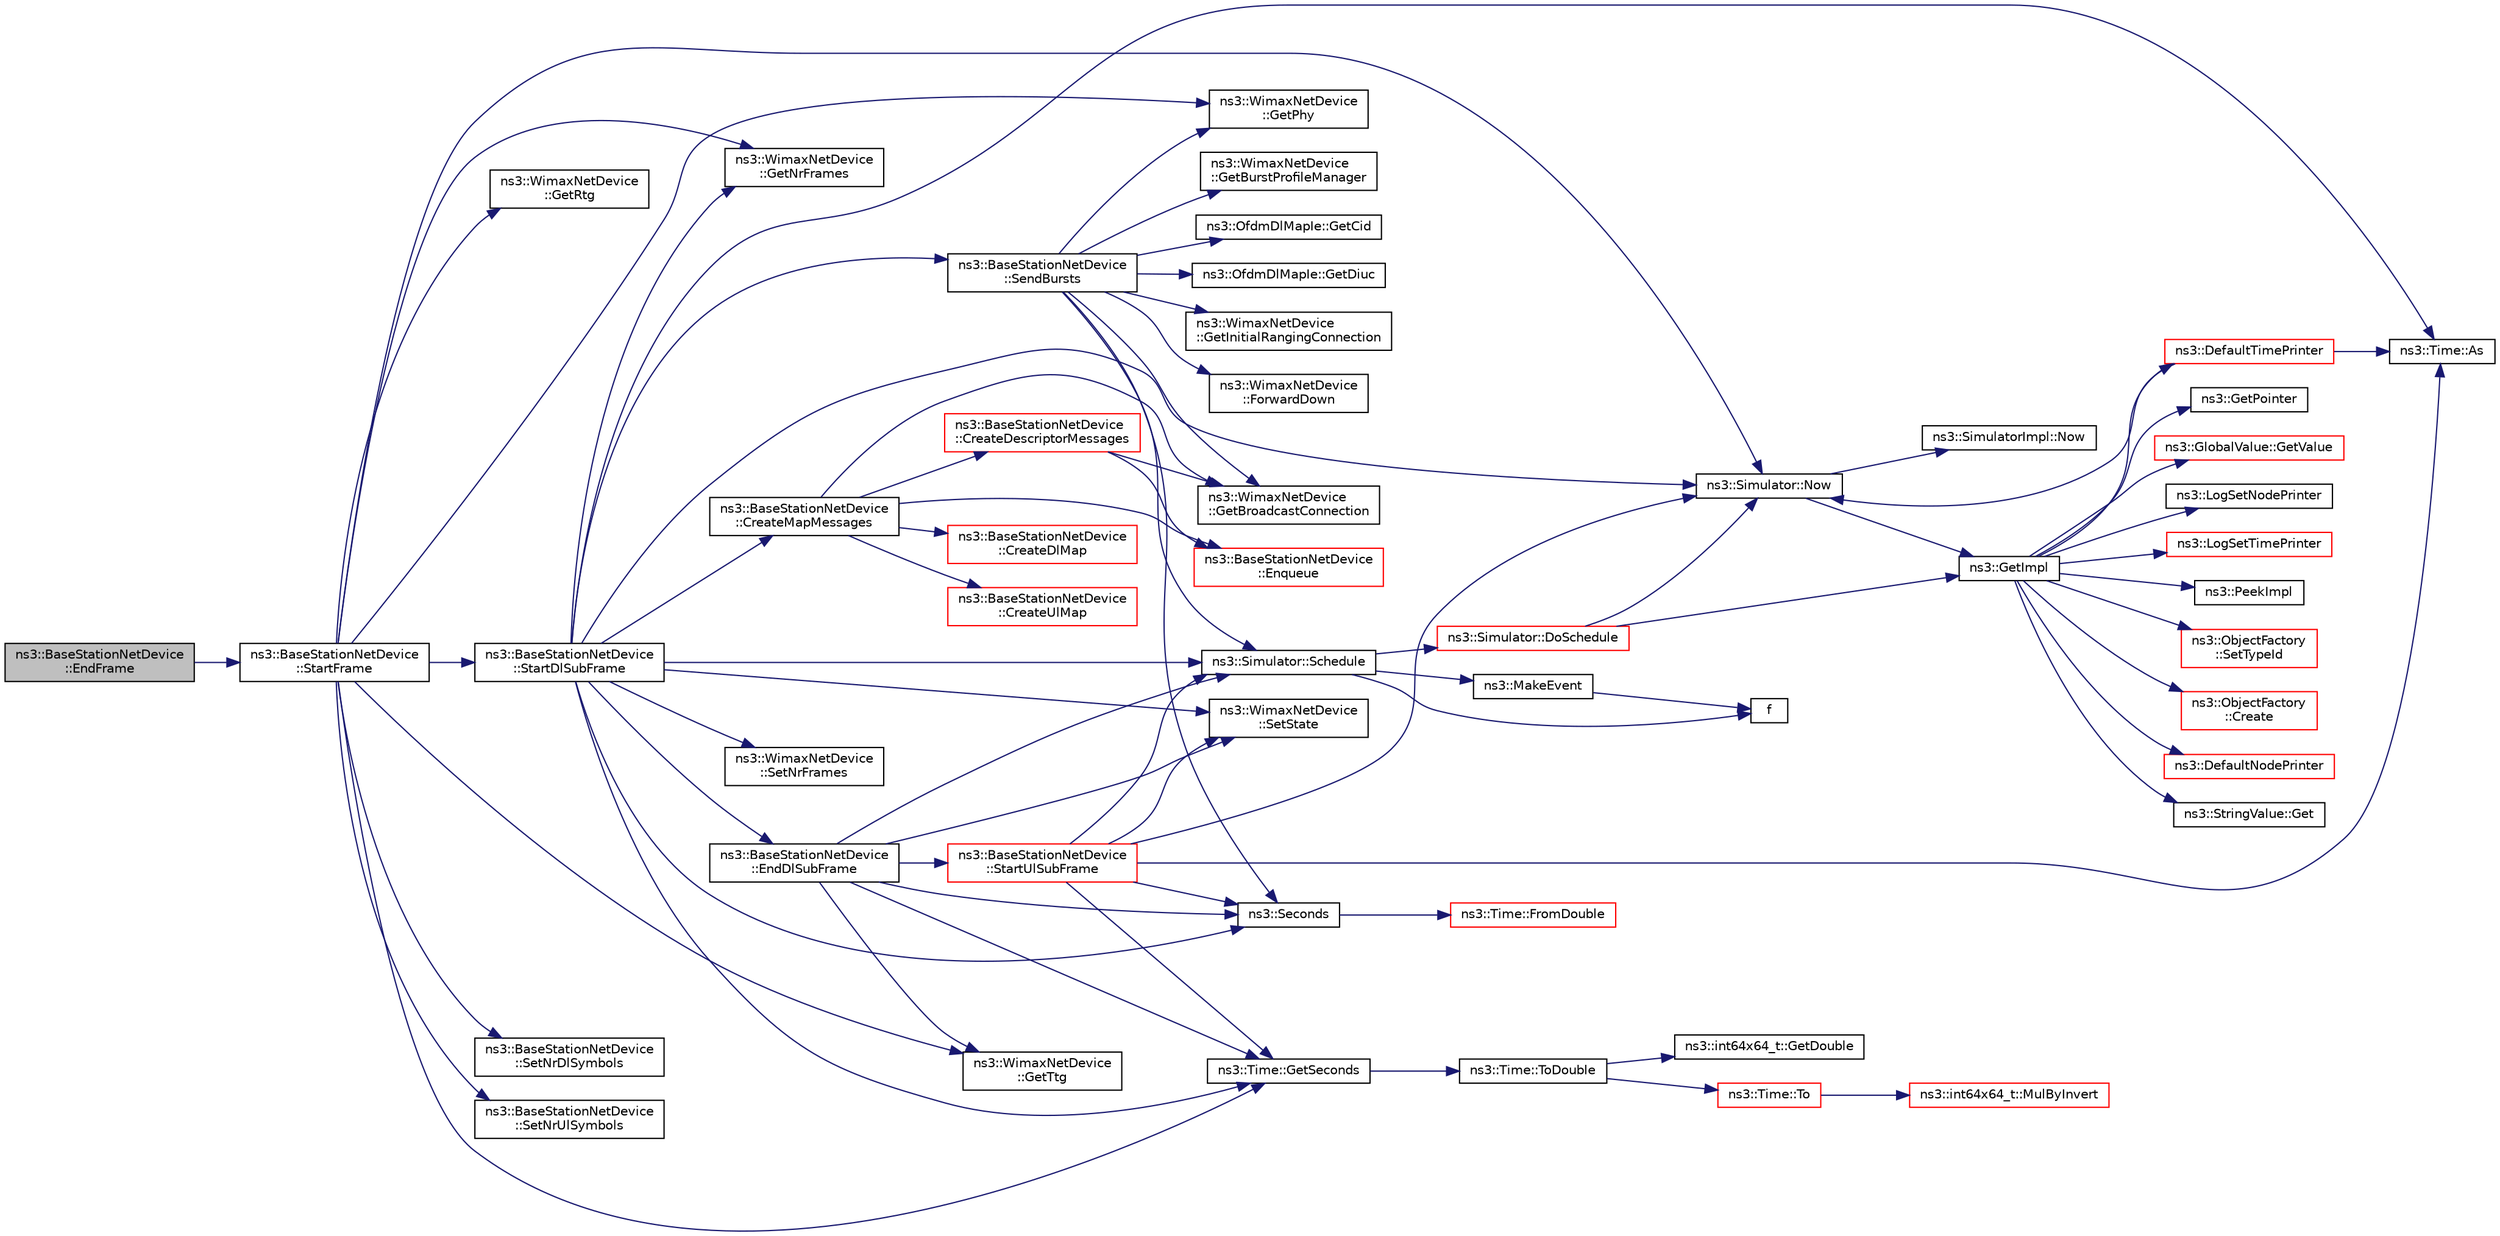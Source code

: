 digraph "ns3::BaseStationNetDevice::EndFrame"
{
 // LATEX_PDF_SIZE
  edge [fontname="Helvetica",fontsize="10",labelfontname="Helvetica",labelfontsize="10"];
  node [fontname="Helvetica",fontsize="10",shape=record];
  rankdir="LR";
  Node1 [label="ns3::BaseStationNetDevice\l::EndFrame",height=0.2,width=0.4,color="black", fillcolor="grey75", style="filled", fontcolor="black",tooltip="End frame function."];
  Node1 -> Node2 [color="midnightblue",fontsize="10",style="solid",fontname="Helvetica"];
  Node2 [label="ns3::BaseStationNetDevice\l::StartFrame",height=0.2,width=0.4,color="black", fillcolor="white", style="filled",URL="$classns3_1_1_base_station_net_device.html#a5c6904d46b239de002ea4d947c996099",tooltip="Start frame function."];
  Node2 -> Node3 [color="midnightblue",fontsize="10",style="solid",fontname="Helvetica"];
  Node3 [label="ns3::WimaxNetDevice\l::GetNrFrames",height=0.2,width=0.4,color="black", fillcolor="white", style="filled",URL="$classns3_1_1_wimax_net_device.html#a2db23ab911a2df326614d4dd42290932",tooltip="Get the number of frames."];
  Node2 -> Node4 [color="midnightblue",fontsize="10",style="solid",fontname="Helvetica"];
  Node4 [label="ns3::WimaxNetDevice\l::GetPhy",height=0.2,width=0.4,color="black", fillcolor="white", style="filled",URL="$classns3_1_1_wimax_net_device.html#a6a815b32ac3f6e44e5cad9d5350b7b5e",tooltip="Get the physical layer object."];
  Node2 -> Node5 [color="midnightblue",fontsize="10",style="solid",fontname="Helvetica"];
  Node5 [label="ns3::WimaxNetDevice\l::GetRtg",height=0.2,width=0.4,color="black", fillcolor="white", style="filled",URL="$classns3_1_1_wimax_net_device.html#ac29943ec748fea0aac9353fab1864be7",tooltip="Get receive/transmit transition gap."];
  Node2 -> Node6 [color="midnightblue",fontsize="10",style="solid",fontname="Helvetica"];
  Node6 [label="ns3::Time::GetSeconds",height=0.2,width=0.4,color="black", fillcolor="white", style="filled",URL="$classns3_1_1_time.html#a27cb7c22324e0447740929b024dbeb66",tooltip="Get an approximation of the time stored in this instance in the indicated unit."];
  Node6 -> Node7 [color="midnightblue",fontsize="10",style="solid",fontname="Helvetica"];
  Node7 [label="ns3::Time::ToDouble",height=0.2,width=0.4,color="black", fillcolor="white", style="filled",URL="$classns3_1_1_time.html#a1f1f3acb86e4ed17643ef4a9ed1564fe",tooltip="Get the Time value expressed in a particular unit."];
  Node7 -> Node8 [color="midnightblue",fontsize="10",style="solid",fontname="Helvetica"];
  Node8 [label="ns3::int64x64_t::GetDouble",height=0.2,width=0.4,color="black", fillcolor="white", style="filled",URL="$classns3_1_1int64x64__t.html#ad4fd5a21e426f206aca10112cf5f4948",tooltip="Get this value as a double."];
  Node7 -> Node9 [color="midnightblue",fontsize="10",style="solid",fontname="Helvetica"];
  Node9 [label="ns3::Time::To",height=0.2,width=0.4,color="red", fillcolor="white", style="filled",URL="$classns3_1_1_time.html#a0d851a1d99e3bc29625cc91cbf15e039",tooltip="Get the Time value expressed in a particular unit."];
  Node9 -> Node10 [color="midnightblue",fontsize="10",style="solid",fontname="Helvetica"];
  Node10 [label="ns3::int64x64_t::MulByInvert",height=0.2,width=0.4,color="red", fillcolor="white", style="filled",URL="$classns3_1_1int64x64__t.html#a57c020ccad8624bebf8f1ab8f6bb1e6e",tooltip="Multiply this value by a Q0.128 value, presumably representing an inverse, completing a division oper..."];
  Node2 -> Node20 [color="midnightblue",fontsize="10",style="solid",fontname="Helvetica"];
  Node20 [label="ns3::WimaxNetDevice\l::GetTtg",height=0.2,width=0.4,color="black", fillcolor="white", style="filled",URL="$classns3_1_1_wimax_net_device.html#a4762a7cc1722f058eea7539494a05f29",tooltip="Get transmission/receive transition gap."];
  Node2 -> Node21 [color="midnightblue",fontsize="10",style="solid",fontname="Helvetica"];
  Node21 [label="ns3::Simulator::Now",height=0.2,width=0.4,color="black", fillcolor="white", style="filled",URL="$classns3_1_1_simulator.html#ac3178fa975b419f7875e7105be122800",tooltip="Return the current simulation virtual time."];
  Node21 -> Node22 [color="midnightblue",fontsize="10",style="solid",fontname="Helvetica"];
  Node22 [label="ns3::GetImpl",height=0.2,width=0.4,color="black", fillcolor="white", style="filled",URL="$group__simulator.html#ga42eb4eddad41528d4d99794a3dae3fd0",tooltip="Get the SimulatorImpl singleton."];
  Node22 -> Node23 [color="midnightblue",fontsize="10",style="solid",fontname="Helvetica"];
  Node23 [label="ns3::ObjectFactory\l::Create",height=0.2,width=0.4,color="red", fillcolor="white", style="filled",URL="$classns3_1_1_object_factory.html#a52eda277f4aaab54266134ba48102ad7",tooltip="Create an Object instance of the configured TypeId."];
  Node22 -> Node53 [color="midnightblue",fontsize="10",style="solid",fontname="Helvetica"];
  Node53 [label="ns3::DefaultNodePrinter",height=0.2,width=0.4,color="red", fillcolor="white", style="filled",URL="$group__logging.html#gac4c06cbbed12229d85991ced145f6be2",tooltip="Default node id printer implementation."];
  Node22 -> Node56 [color="midnightblue",fontsize="10",style="solid",fontname="Helvetica"];
  Node56 [label="ns3::DefaultTimePrinter",height=0.2,width=0.4,color="red", fillcolor="white", style="filled",URL="$namespacens3.html#ae01c3c7786b644dfb8a0bb8f1201b269",tooltip="Default Time printer."];
  Node56 -> Node57 [color="midnightblue",fontsize="10",style="solid",fontname="Helvetica"];
  Node57 [label="ns3::Time::As",height=0.2,width=0.4,color="black", fillcolor="white", style="filled",URL="$classns3_1_1_time.html#ad5198e31c2512226ca0e58b31fad7fd0",tooltip="Attach a unit to a Time, to facilitate output in a specific unit."];
  Node56 -> Node21 [color="midnightblue",fontsize="10",style="solid",fontname="Helvetica"];
  Node22 -> Node59 [color="midnightblue",fontsize="10",style="solid",fontname="Helvetica"];
  Node59 [label="ns3::StringValue::Get",height=0.2,width=0.4,color="black", fillcolor="white", style="filled",URL="$classns3_1_1_string_value.html#a6f208c2778fe1c7882e5cb429b8326ae",tooltip=" "];
  Node22 -> Node60 [color="midnightblue",fontsize="10",style="solid",fontname="Helvetica"];
  Node60 [label="ns3::GetPointer",height=0.2,width=0.4,color="black", fillcolor="white", style="filled",URL="$namespacens3.html#ab4e173cdfd43d17c1a40d5348510a670",tooltip=" "];
  Node22 -> Node61 [color="midnightblue",fontsize="10",style="solid",fontname="Helvetica"];
  Node61 [label="ns3::GlobalValue::GetValue",height=0.2,width=0.4,color="red", fillcolor="white", style="filled",URL="$classns3_1_1_global_value.html#a48a99242193fb69609a17332733e8600",tooltip="Get the value."];
  Node22 -> Node63 [color="midnightblue",fontsize="10",style="solid",fontname="Helvetica"];
  Node63 [label="ns3::LogSetNodePrinter",height=0.2,width=0.4,color="black", fillcolor="white", style="filled",URL="$namespacens3.html#aebac73305345f2e2803fdeb102a7705e",tooltip="Set the LogNodePrinter function to be used to prepend log messages with the node id."];
  Node22 -> Node64 [color="midnightblue",fontsize="10",style="solid",fontname="Helvetica"];
  Node64 [label="ns3::LogSetTimePrinter",height=0.2,width=0.4,color="red", fillcolor="white", style="filled",URL="$namespacens3.html#a46cd76678f7da29799d1b41994e12ec1",tooltip="Set the TimePrinter function to be used to prepend log messages with the simulation time."];
  Node22 -> Node69 [color="midnightblue",fontsize="10",style="solid",fontname="Helvetica"];
  Node69 [label="ns3::PeekImpl",height=0.2,width=0.4,color="black", fillcolor="white", style="filled",URL="$group__simulator.html#ga233c5c38de117e4e4a5a9cd168694792",tooltip="Get the static SimulatorImpl instance."];
  Node22 -> Node70 [color="midnightblue",fontsize="10",style="solid",fontname="Helvetica"];
  Node70 [label="ns3::ObjectFactory\l::SetTypeId",height=0.2,width=0.4,color="red", fillcolor="white", style="filled",URL="$classns3_1_1_object_factory.html#a77dcd099064038a1eb7a6b8251229ec3",tooltip="Set the TypeId of the Objects to be created by this factory."];
  Node21 -> Node71 [color="midnightblue",fontsize="10",style="solid",fontname="Helvetica"];
  Node71 [label="ns3::SimulatorImpl::Now",height=0.2,width=0.4,color="black", fillcolor="white", style="filled",URL="$classns3_1_1_simulator_impl.html#aa516c50060846adc6fd316e83ef0797c",tooltip="Return the current simulation virtual time."];
  Node2 -> Node72 [color="midnightblue",fontsize="10",style="solid",fontname="Helvetica"];
  Node72 [label="ns3::BaseStationNetDevice\l::SetNrDlSymbols",height=0.2,width=0.4,color="black", fillcolor="white", style="filled",URL="$classns3_1_1_base_station_net_device.html#a4432114996159479b03d7735d5716bf7",tooltip=" "];
  Node2 -> Node73 [color="midnightblue",fontsize="10",style="solid",fontname="Helvetica"];
  Node73 [label="ns3::BaseStationNetDevice\l::SetNrUlSymbols",height=0.2,width=0.4,color="black", fillcolor="white", style="filled",URL="$classns3_1_1_base_station_net_device.html#a8f53d76424bfbbed72d72ece5f76336c",tooltip=" "];
  Node2 -> Node74 [color="midnightblue",fontsize="10",style="solid",fontname="Helvetica"];
  Node74 [label="ns3::BaseStationNetDevice\l::StartDlSubFrame",height=0.2,width=0.4,color="black", fillcolor="white", style="filled",URL="$classns3_1_1_base_station_net_device.html#a27bab37fd4944f4c8fa93c5911effab3",tooltip="Start DL subframe function."];
  Node74 -> Node57 [color="midnightblue",fontsize="10",style="solid",fontname="Helvetica"];
  Node74 -> Node75 [color="midnightblue",fontsize="10",style="solid",fontname="Helvetica"];
  Node75 [label="ns3::BaseStationNetDevice\l::CreateMapMessages",height=0.2,width=0.4,color="black", fillcolor="white", style="filled",URL="$classns3_1_1_base_station_net_device.html#a5bbf169891f8a3b28b952039ed63253f",tooltip="creates the MAC management messages DL-MAP and UL-MAP"];
  Node75 -> Node76 [color="midnightblue",fontsize="10",style="solid",fontname="Helvetica"];
  Node76 [label="ns3::BaseStationNetDevice\l::CreateDescriptorMessages",height=0.2,width=0.4,color="red", fillcolor="white", style="filled",URL="$classns3_1_1_base_station_net_device.html#aa51c6c56099714aa267d63e4527c377b",tooltip="creates the channel descriptor MAC management messages DCD and UCD"];
  Node76 -> Node156 [color="midnightblue",fontsize="10",style="solid",fontname="Helvetica"];
  Node156 [label="ns3::BaseStationNetDevice\l::Enqueue",height=0.2,width=0.4,color="red", fillcolor="white", style="filled",URL="$classns3_1_1_base_station_net_device.html#a3c3e517ac4a08682411ed4fa0c97c037",tooltip="Enqueue a packet into a connection queue."];
  Node76 -> Node162 [color="midnightblue",fontsize="10",style="solid",fontname="Helvetica"];
  Node162 [label="ns3::WimaxNetDevice\l::GetBroadcastConnection",height=0.2,width=0.4,color="black", fillcolor="white", style="filled",URL="$classns3_1_1_wimax_net_device.html#a3d15e0998284a84d9ef45c28646e7657",tooltip="Get the broadcast connection."];
  Node75 -> Node163 [color="midnightblue",fontsize="10",style="solid",fontname="Helvetica"];
  Node163 [label="ns3::BaseStationNetDevice\l::CreateDlMap",height=0.2,width=0.4,color="red", fillcolor="white", style="filled",URL="$classns3_1_1_base_station_net_device.html#ab03962233fca4f8e6581c87ce34b8170",tooltip="Create DL map."];
  Node75 -> Node172 [color="midnightblue",fontsize="10",style="solid",fontname="Helvetica"];
  Node172 [label="ns3::BaseStationNetDevice\l::CreateUlMap",height=0.2,width=0.4,color="red", fillcolor="white", style="filled",URL="$classns3_1_1_base_station_net_device.html#a73d0eb6a57169fc627126d2e37de9f20",tooltip="Create UL map."];
  Node75 -> Node156 [color="midnightblue",fontsize="10",style="solid",fontname="Helvetica"];
  Node75 -> Node162 [color="midnightblue",fontsize="10",style="solid",fontname="Helvetica"];
  Node74 -> Node176 [color="midnightblue",fontsize="10",style="solid",fontname="Helvetica"];
  Node176 [label="ns3::BaseStationNetDevice\l::EndDlSubFrame",height=0.2,width=0.4,color="black", fillcolor="white", style="filled",URL="$classns3_1_1_base_station_net_device.html#a0d20b289eddae756199cc8d11d4db589",tooltip="End DL subframe function."];
  Node176 -> Node6 [color="midnightblue",fontsize="10",style="solid",fontname="Helvetica"];
  Node176 -> Node20 [color="midnightblue",fontsize="10",style="solid",fontname="Helvetica"];
  Node176 -> Node177 [color="midnightblue",fontsize="10",style="solid",fontname="Helvetica"];
  Node177 [label="ns3::Simulator::Schedule",height=0.2,width=0.4,color="black", fillcolor="white", style="filled",URL="$classns3_1_1_simulator.html#a3da7d28335c8ac0e3e86781f766df241",tooltip="Schedule an event to expire after delay."];
  Node177 -> Node178 [color="midnightblue",fontsize="10",style="solid",fontname="Helvetica"];
  Node178 [label="ns3::Simulator::DoSchedule",height=0.2,width=0.4,color="red", fillcolor="white", style="filled",URL="$classns3_1_1_simulator.html#a47af23973938819bdc89cb2807e09ed5",tooltip="Implementation of the various Schedule methods."];
  Node178 -> Node22 [color="midnightblue",fontsize="10",style="solid",fontname="Helvetica"];
  Node178 -> Node21 [color="midnightblue",fontsize="10",style="solid",fontname="Helvetica"];
  Node177 -> Node187 [color="midnightblue",fontsize="10",style="solid",fontname="Helvetica"];
  Node187 [label="f",height=0.2,width=0.4,color="black", fillcolor="white", style="filled",URL="$80211b_8c.html#ae7ffc1a8f84fa47a0812b2f2b9627132",tooltip=" "];
  Node177 -> Node188 [color="midnightblue",fontsize="10",style="solid",fontname="Helvetica"];
  Node188 [label="ns3::MakeEvent",height=0.2,width=0.4,color="black", fillcolor="white", style="filled",URL="$group__makeeventfnptr.html#ga289a28a2497c18a9bd299e5e2014094b",tooltip="Make an EventImpl from a function pointer taking varying numbers of arguments."];
  Node188 -> Node187 [color="midnightblue",fontsize="10",style="solid",fontname="Helvetica"];
  Node176 -> Node189 [color="midnightblue",fontsize="10",style="solid",fontname="Helvetica"];
  Node189 [label="ns3::Seconds",height=0.2,width=0.4,color="black", fillcolor="white", style="filled",URL="$group__timecivil.html#ga33c34b816f8ff6628e33d5c8e9713b9e",tooltip="Construct a Time in the indicated unit."];
  Node189 -> Node15 [color="midnightblue",fontsize="10",style="solid",fontname="Helvetica"];
  Node15 [label="ns3::Time::FromDouble",height=0.2,width=0.4,color="red", fillcolor="white", style="filled",URL="$classns3_1_1_time.html#a60e845f4a74e62495b86356afe604cb4",tooltip="Create a Time equal to value in unit unit."];
  Node176 -> Node190 [color="midnightblue",fontsize="10",style="solid",fontname="Helvetica"];
  Node190 [label="ns3::WimaxNetDevice\l::SetState",height=0.2,width=0.4,color="black", fillcolor="white", style="filled",URL="$classns3_1_1_wimax_net_device.html#a6f3df9f6d5c94c02e7ecab21bfab2fce",tooltip="Set the device state."];
  Node176 -> Node191 [color="midnightblue",fontsize="10",style="solid",fontname="Helvetica"];
  Node191 [label="ns3::BaseStationNetDevice\l::StartUlSubFrame",height=0.2,width=0.4,color="red", fillcolor="white", style="filled",URL="$classns3_1_1_base_station_net_device.html#adb3fc441a44d0b6e9c1d032b73a3d34b",tooltip="Start UL subframe function."];
  Node191 -> Node57 [color="midnightblue",fontsize="10",style="solid",fontname="Helvetica"];
  Node191 -> Node6 [color="midnightblue",fontsize="10",style="solid",fontname="Helvetica"];
  Node191 -> Node21 [color="midnightblue",fontsize="10",style="solid",fontname="Helvetica"];
  Node191 -> Node177 [color="midnightblue",fontsize="10",style="solid",fontname="Helvetica"];
  Node191 -> Node189 [color="midnightblue",fontsize="10",style="solid",fontname="Helvetica"];
  Node191 -> Node190 [color="midnightblue",fontsize="10",style="solid",fontname="Helvetica"];
  Node74 -> Node3 [color="midnightblue",fontsize="10",style="solid",fontname="Helvetica"];
  Node74 -> Node6 [color="midnightblue",fontsize="10",style="solid",fontname="Helvetica"];
  Node74 -> Node21 [color="midnightblue",fontsize="10",style="solid",fontname="Helvetica"];
  Node74 -> Node177 [color="midnightblue",fontsize="10",style="solid",fontname="Helvetica"];
  Node74 -> Node189 [color="midnightblue",fontsize="10",style="solid",fontname="Helvetica"];
  Node74 -> Node203 [color="midnightblue",fontsize="10",style="solid",fontname="Helvetica"];
  Node203 [label="ns3::BaseStationNetDevice\l::SendBursts",height=0.2,width=0.4,color="black", fillcolor="white", style="filled",URL="$classns3_1_1_base_station_net_device.html#aff0dccc62470f6bd3c04fe8824b20454",tooltip="Send burst function."];
  Node203 -> Node204 [color="midnightblue",fontsize="10",style="solid",fontname="Helvetica"];
  Node204 [label="ns3::WimaxNetDevice\l::ForwardDown",height=0.2,width=0.4,color="black", fillcolor="white", style="filled",URL="$classns3_1_1_wimax_net_device.html#af484194cd18f49cb532794513636f2b9",tooltip="Forward a packet down the stack."];
  Node203 -> Node162 [color="midnightblue",fontsize="10",style="solid",fontname="Helvetica"];
  Node203 -> Node126 [color="midnightblue",fontsize="10",style="solid",fontname="Helvetica"];
  Node126 [label="ns3::WimaxNetDevice\l::GetBurstProfileManager",height=0.2,width=0.4,color="black", fillcolor="white", style="filled",URL="$classns3_1_1_wimax_net_device.html#ab7226f8e7ce8049d450b17cc88d60ff8",tooltip="Get the burst profile manager."];
  Node203 -> Node205 [color="midnightblue",fontsize="10",style="solid",fontname="Helvetica"];
  Node205 [label="ns3::OfdmDlMapIe::GetCid",height=0.2,width=0.4,color="black", fillcolor="white", style="filled",URL="$classns3_1_1_ofdm_dl_map_ie.html#a9bec496a2a493826cedc22f8fe6b91d6",tooltip="Set CID field."];
  Node203 -> Node206 [color="midnightblue",fontsize="10",style="solid",fontname="Helvetica"];
  Node206 [label="ns3::OfdmDlMapIe::GetDiuc",height=0.2,width=0.4,color="black", fillcolor="white", style="filled",URL="$classns3_1_1_ofdm_dl_map_ie.html#a9e6854ecb7ea9913da5704920b339375",tooltip="Get DIUC field."];
  Node203 -> Node207 [color="midnightblue",fontsize="10",style="solid",fontname="Helvetica"];
  Node207 [label="ns3::WimaxNetDevice\l::GetInitialRangingConnection",height=0.2,width=0.4,color="black", fillcolor="white", style="filled",URL="$classns3_1_1_wimax_net_device.html#a8afddce84e71d28e3545365f64d57292",tooltip="Get the initial ranging connection."];
  Node203 -> Node4 [color="midnightblue",fontsize="10",style="solid",fontname="Helvetica"];
  Node203 -> Node177 [color="midnightblue",fontsize="10",style="solid",fontname="Helvetica"];
  Node203 -> Node189 [color="midnightblue",fontsize="10",style="solid",fontname="Helvetica"];
  Node74 -> Node208 [color="midnightblue",fontsize="10",style="solid",fontname="Helvetica"];
  Node208 [label="ns3::WimaxNetDevice\l::SetNrFrames",height=0.2,width=0.4,color="black", fillcolor="white", style="filled",URL="$classns3_1_1_wimax_net_device.html#aae61255eadbac0ed370b3d6f679ab1fc",tooltip="Set the number of frames."];
  Node74 -> Node190 [color="midnightblue",fontsize="10",style="solid",fontname="Helvetica"];
}
